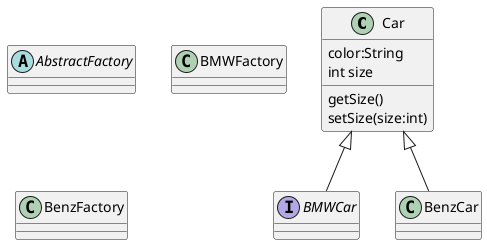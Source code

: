 @startuml
'https://plantuml.com/class-diagram

abstract class Car
abstract class AbstractFactory
interface BMWCar
class BenzCar
class BMWFactory
class BenzFactory

Car <|-- BMWCar
Car <|-- BenzCar

class Car {
    color:String
    int size
    getSize()
    setSize(size:int)
}
@enduml